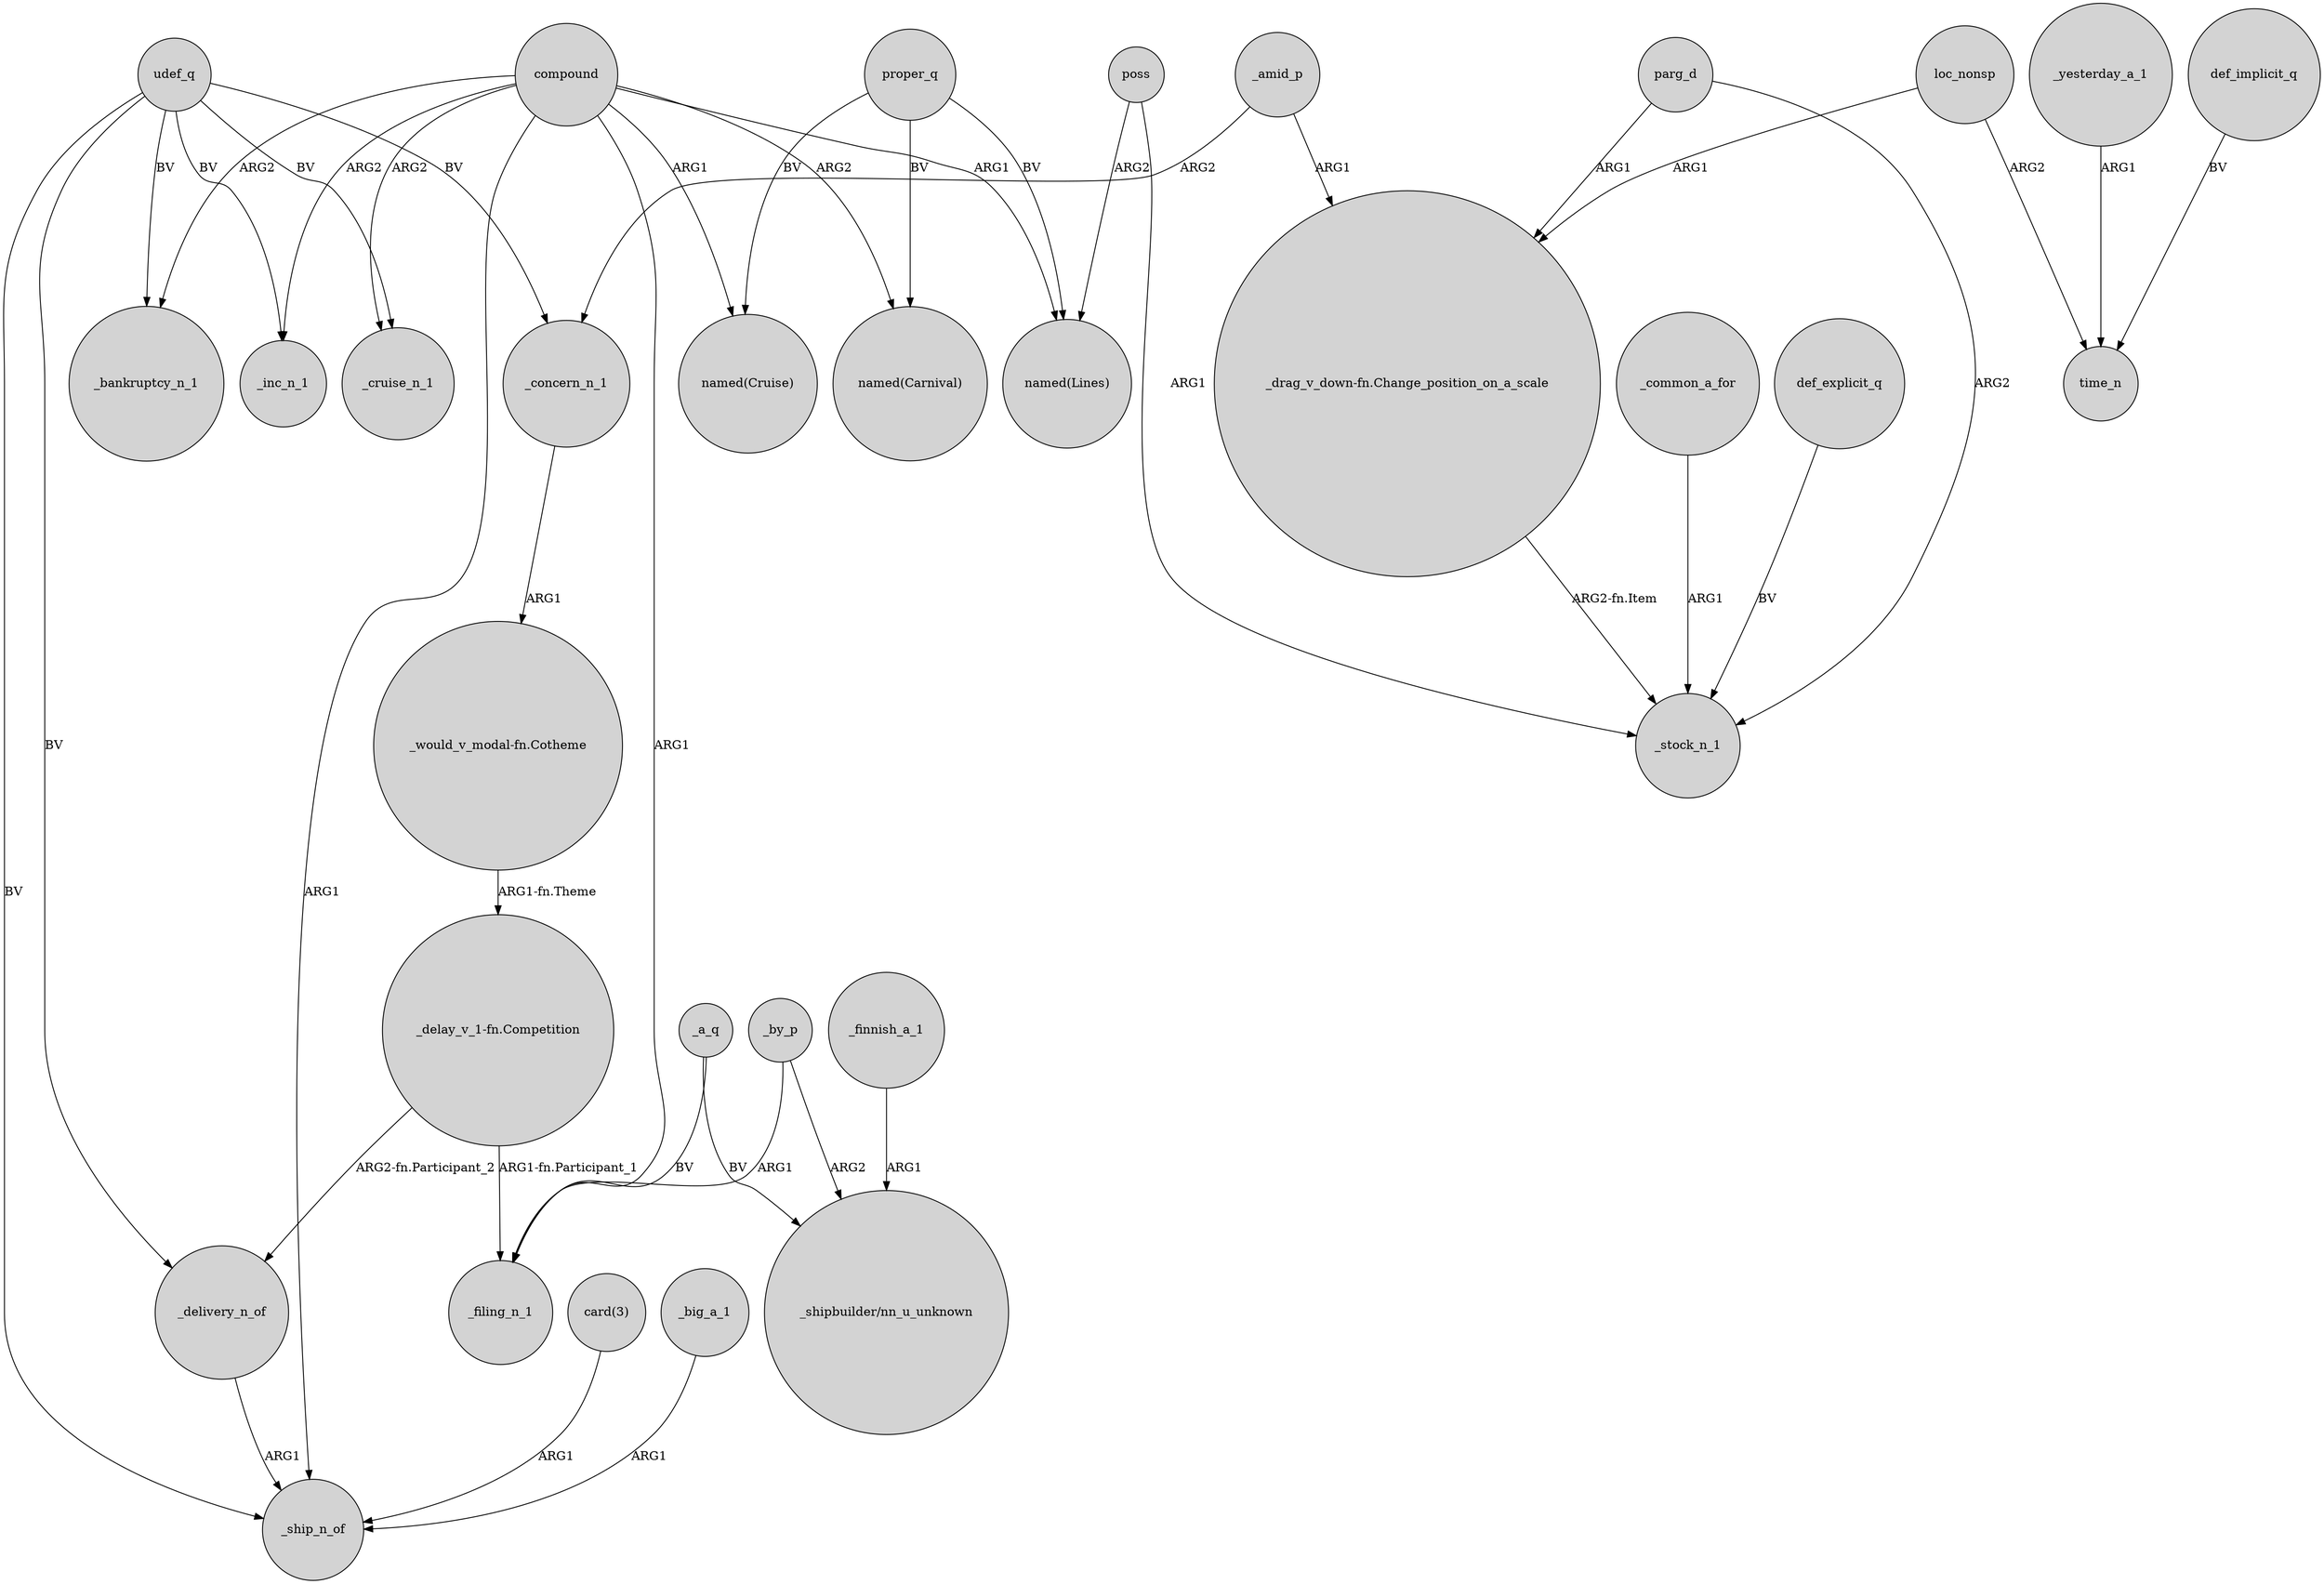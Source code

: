 digraph {
	node [shape=circle style=filled]
	udef_q -> _cruise_n_1 [label=BV]
	parg_d -> "_drag_v_down-fn.Change_position_on_a_scale" [label=ARG1]
	"card(3)" -> _ship_n_of [label=ARG1]
	_concern_n_1 -> "_would_v_modal-fn.Cotheme" [label=ARG1]
	"_delay_v_1-fn.Competition" -> _filing_n_1 [label="ARG1-fn.Participant_1"]
	_common_a_for -> _stock_n_1 [label=ARG1]
	loc_nonsp -> "_drag_v_down-fn.Change_position_on_a_scale" [label=ARG1]
	compound -> "named(Carnival)" [label=ARG2]
	def_explicit_q -> _stock_n_1 [label=BV]
	_yesterday_a_1 -> time_n [label=ARG1]
	compound -> _filing_n_1 [label=ARG1]
	poss -> "named(Lines)" [label=ARG2]
	compound -> _ship_n_of [label=ARG1]
	compound -> _bankruptcy_n_1 [label=ARG2]
	_amid_p -> "_drag_v_down-fn.Change_position_on_a_scale" [label=ARG1]
	_a_q -> _filing_n_1 [label=BV]
	"_would_v_modal-fn.Cotheme" -> "_delay_v_1-fn.Competition" [label="ARG1-fn.Theme"]
	proper_q -> "named(Lines)" [label=BV]
	_big_a_1 -> _ship_n_of [label=ARG1]
	udef_q -> _inc_n_1 [label=BV]
	_a_q -> "_shipbuilder/nn_u_unknown" [label=BV]
	compound -> _inc_n_1 [label=ARG2]
	udef_q -> _ship_n_of [label=BV]
	compound -> "named(Cruise)" [label=ARG1]
	proper_q -> "named(Carnival)" [label=BV]
	_delivery_n_of -> _ship_n_of [label=ARG1]
	"_drag_v_down-fn.Change_position_on_a_scale" -> _stock_n_1 [label="ARG2-fn.Item"]
	poss -> _stock_n_1 [label=ARG1]
	proper_q -> "named(Cruise)" [label=BV]
	_finnish_a_1 -> "_shipbuilder/nn_u_unknown" [label=ARG1]
	compound -> _cruise_n_1 [label=ARG2]
	udef_q -> _concern_n_1 [label=BV]
	udef_q -> _delivery_n_of [label=BV]
	udef_q -> _bankruptcy_n_1 [label=BV]
	loc_nonsp -> time_n [label=ARG2]
	_by_p -> _filing_n_1 [label=ARG1]
	def_implicit_q -> time_n [label=BV]
	_by_p -> "_shipbuilder/nn_u_unknown" [label=ARG2]
	"_delay_v_1-fn.Competition" -> _delivery_n_of [label="ARG2-fn.Participant_2"]
	compound -> "named(Lines)" [label=ARG1]
	_amid_p -> _concern_n_1 [label=ARG2]
	parg_d -> _stock_n_1 [label=ARG2]
}

